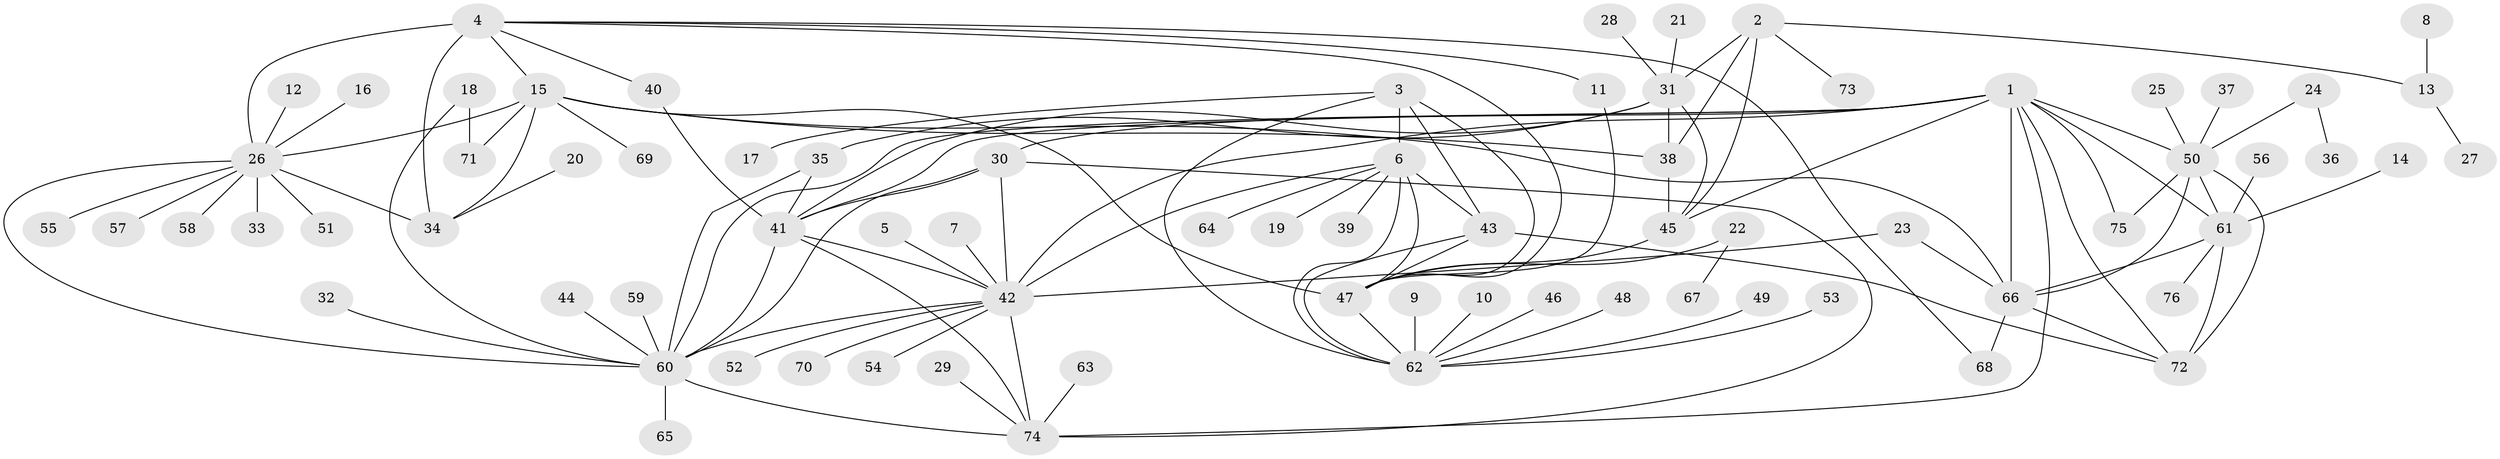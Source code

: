 // original degree distribution, {7: 0.06349206349206349, 14: 0.023809523809523808, 9: 0.023809523809523808, 11: 0.007936507936507936, 10: 0.023809523809523808, 5: 0.031746031746031744, 8: 0.031746031746031744, 6: 0.015873015873015872, 12: 0.015873015873015872, 1: 0.5714285714285714, 4: 0.015873015873015872, 2: 0.15873015873015872, 3: 0.015873015873015872}
// Generated by graph-tools (version 1.1) at 2025/37/03/04/25 23:37:32]
// undirected, 76 vertices, 118 edges
graph export_dot {
  node [color=gray90,style=filled];
  1;
  2;
  3;
  4;
  5;
  6;
  7;
  8;
  9;
  10;
  11;
  12;
  13;
  14;
  15;
  16;
  17;
  18;
  19;
  20;
  21;
  22;
  23;
  24;
  25;
  26;
  27;
  28;
  29;
  30;
  31;
  32;
  33;
  34;
  35;
  36;
  37;
  38;
  39;
  40;
  41;
  42;
  43;
  44;
  45;
  46;
  47;
  48;
  49;
  50;
  51;
  52;
  53;
  54;
  55;
  56;
  57;
  58;
  59;
  60;
  61;
  62;
  63;
  64;
  65;
  66;
  67;
  68;
  69;
  70;
  71;
  72;
  73;
  74;
  75;
  76;
  1 -- 30 [weight=1.0];
  1 -- 41 [weight=1.0];
  1 -- 42 [weight=1.0];
  1 -- 45 [weight=1.0];
  1 -- 50 [weight=1.0];
  1 -- 60 [weight=1.0];
  1 -- 61 [weight=2.0];
  1 -- 66 [weight=1.0];
  1 -- 72 [weight=1.0];
  1 -- 74 [weight=1.0];
  1 -- 75 [weight=1.0];
  2 -- 13 [weight=1.0];
  2 -- 31 [weight=2.0];
  2 -- 38 [weight=2.0];
  2 -- 45 [weight=1.0];
  2 -- 73 [weight=1.0];
  3 -- 6 [weight=2.0];
  3 -- 17 [weight=1.0];
  3 -- 43 [weight=1.0];
  3 -- 47 [weight=1.0];
  3 -- 62 [weight=1.0];
  4 -- 11 [weight=1.0];
  4 -- 15 [weight=2.0];
  4 -- 26 [weight=2.0];
  4 -- 34 [weight=4.0];
  4 -- 40 [weight=1.0];
  4 -- 47 [weight=1.0];
  4 -- 68 [weight=1.0];
  5 -- 42 [weight=1.0];
  6 -- 19 [weight=1.0];
  6 -- 39 [weight=1.0];
  6 -- 42 [weight=1.0];
  6 -- 43 [weight=2.0];
  6 -- 47 [weight=2.0];
  6 -- 62 [weight=2.0];
  6 -- 64 [weight=1.0];
  7 -- 42 [weight=1.0];
  8 -- 13 [weight=1.0];
  9 -- 62 [weight=1.0];
  10 -- 62 [weight=1.0];
  11 -- 47 [weight=1.0];
  12 -- 26 [weight=1.0];
  13 -- 27 [weight=1.0];
  14 -- 61 [weight=1.0];
  15 -- 26 [weight=1.0];
  15 -- 34 [weight=2.0];
  15 -- 38 [weight=1.0];
  15 -- 47 [weight=1.0];
  15 -- 66 [weight=1.0];
  15 -- 69 [weight=1.0];
  15 -- 71 [weight=1.0];
  16 -- 26 [weight=1.0];
  18 -- 60 [weight=1.0];
  18 -- 71 [weight=1.0];
  20 -- 34 [weight=1.0];
  21 -- 31 [weight=1.0];
  22 -- 47 [weight=1.0];
  22 -- 67 [weight=1.0];
  23 -- 42 [weight=1.0];
  23 -- 66 [weight=1.0];
  24 -- 36 [weight=1.0];
  24 -- 50 [weight=1.0];
  25 -- 50 [weight=1.0];
  26 -- 33 [weight=1.0];
  26 -- 34 [weight=2.0];
  26 -- 51 [weight=1.0];
  26 -- 55 [weight=1.0];
  26 -- 57 [weight=1.0];
  26 -- 58 [weight=1.0];
  26 -- 60 [weight=1.0];
  28 -- 31 [weight=1.0];
  29 -- 74 [weight=1.0];
  30 -- 41 [weight=1.0];
  30 -- 42 [weight=1.0];
  30 -- 60 [weight=1.0];
  30 -- 74 [weight=1.0];
  31 -- 35 [weight=1.0];
  31 -- 38 [weight=4.0];
  31 -- 41 [weight=1.0];
  31 -- 45 [weight=2.0];
  32 -- 60 [weight=1.0];
  35 -- 41 [weight=1.0];
  35 -- 60 [weight=1.0];
  37 -- 50 [weight=1.0];
  38 -- 45 [weight=2.0];
  40 -- 41 [weight=1.0];
  41 -- 42 [weight=1.0];
  41 -- 60 [weight=1.0];
  41 -- 74 [weight=1.0];
  42 -- 52 [weight=1.0];
  42 -- 54 [weight=1.0];
  42 -- 60 [weight=1.0];
  42 -- 70 [weight=1.0];
  42 -- 74 [weight=1.0];
  43 -- 47 [weight=1.0];
  43 -- 62 [weight=1.0];
  43 -- 72 [weight=1.0];
  44 -- 60 [weight=1.0];
  45 -- 47 [weight=1.0];
  46 -- 62 [weight=1.0];
  47 -- 62 [weight=1.0];
  48 -- 62 [weight=1.0];
  49 -- 62 [weight=1.0];
  50 -- 61 [weight=2.0];
  50 -- 66 [weight=1.0];
  50 -- 72 [weight=1.0];
  50 -- 75 [weight=1.0];
  53 -- 62 [weight=1.0];
  56 -- 61 [weight=1.0];
  59 -- 60 [weight=1.0];
  60 -- 65 [weight=1.0];
  60 -- 74 [weight=1.0];
  61 -- 66 [weight=2.0];
  61 -- 72 [weight=2.0];
  61 -- 76 [weight=1.0];
  63 -- 74 [weight=1.0];
  66 -- 68 [weight=1.0];
  66 -- 72 [weight=1.0];
}
